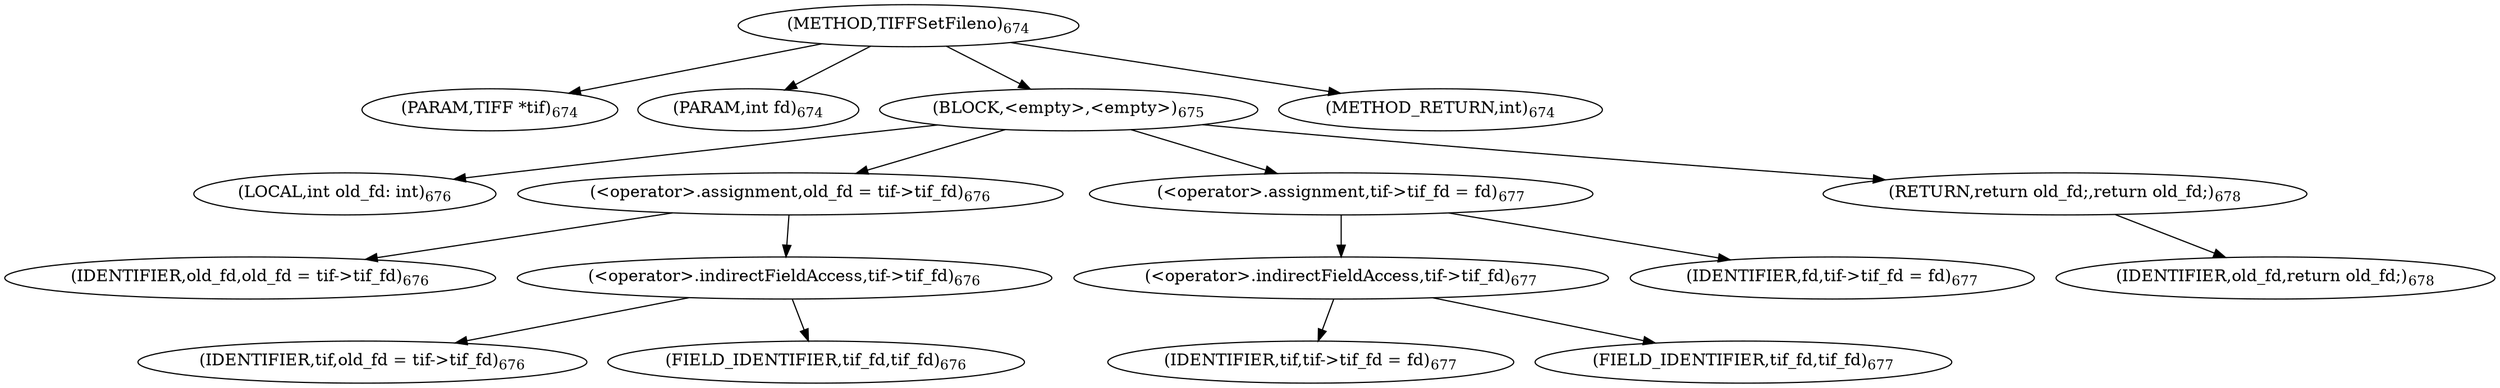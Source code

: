digraph "TIFFSetFileno" {  
"1455" [label = <(METHOD,TIFFSetFileno)<SUB>674</SUB>> ]
"1456" [label = <(PARAM,TIFF *tif)<SUB>674</SUB>> ]
"1457" [label = <(PARAM,int fd)<SUB>674</SUB>> ]
"1458" [label = <(BLOCK,&lt;empty&gt;,&lt;empty&gt;)<SUB>675</SUB>> ]
"1459" [label = <(LOCAL,int old_fd: int)<SUB>676</SUB>> ]
"1460" [label = <(&lt;operator&gt;.assignment,old_fd = tif-&gt;tif_fd)<SUB>676</SUB>> ]
"1461" [label = <(IDENTIFIER,old_fd,old_fd = tif-&gt;tif_fd)<SUB>676</SUB>> ]
"1462" [label = <(&lt;operator&gt;.indirectFieldAccess,tif-&gt;tif_fd)<SUB>676</SUB>> ]
"1463" [label = <(IDENTIFIER,tif,old_fd = tif-&gt;tif_fd)<SUB>676</SUB>> ]
"1464" [label = <(FIELD_IDENTIFIER,tif_fd,tif_fd)<SUB>676</SUB>> ]
"1465" [label = <(&lt;operator&gt;.assignment,tif-&gt;tif_fd = fd)<SUB>677</SUB>> ]
"1466" [label = <(&lt;operator&gt;.indirectFieldAccess,tif-&gt;tif_fd)<SUB>677</SUB>> ]
"1467" [label = <(IDENTIFIER,tif,tif-&gt;tif_fd = fd)<SUB>677</SUB>> ]
"1468" [label = <(FIELD_IDENTIFIER,tif_fd,tif_fd)<SUB>677</SUB>> ]
"1469" [label = <(IDENTIFIER,fd,tif-&gt;tif_fd = fd)<SUB>677</SUB>> ]
"1470" [label = <(RETURN,return old_fd;,return old_fd;)<SUB>678</SUB>> ]
"1471" [label = <(IDENTIFIER,old_fd,return old_fd;)<SUB>678</SUB>> ]
"1472" [label = <(METHOD_RETURN,int)<SUB>674</SUB>> ]
  "1455" -> "1456" 
  "1455" -> "1457" 
  "1455" -> "1458" 
  "1455" -> "1472" 
  "1458" -> "1459" 
  "1458" -> "1460" 
  "1458" -> "1465" 
  "1458" -> "1470" 
  "1460" -> "1461" 
  "1460" -> "1462" 
  "1462" -> "1463" 
  "1462" -> "1464" 
  "1465" -> "1466" 
  "1465" -> "1469" 
  "1466" -> "1467" 
  "1466" -> "1468" 
  "1470" -> "1471" 
}

